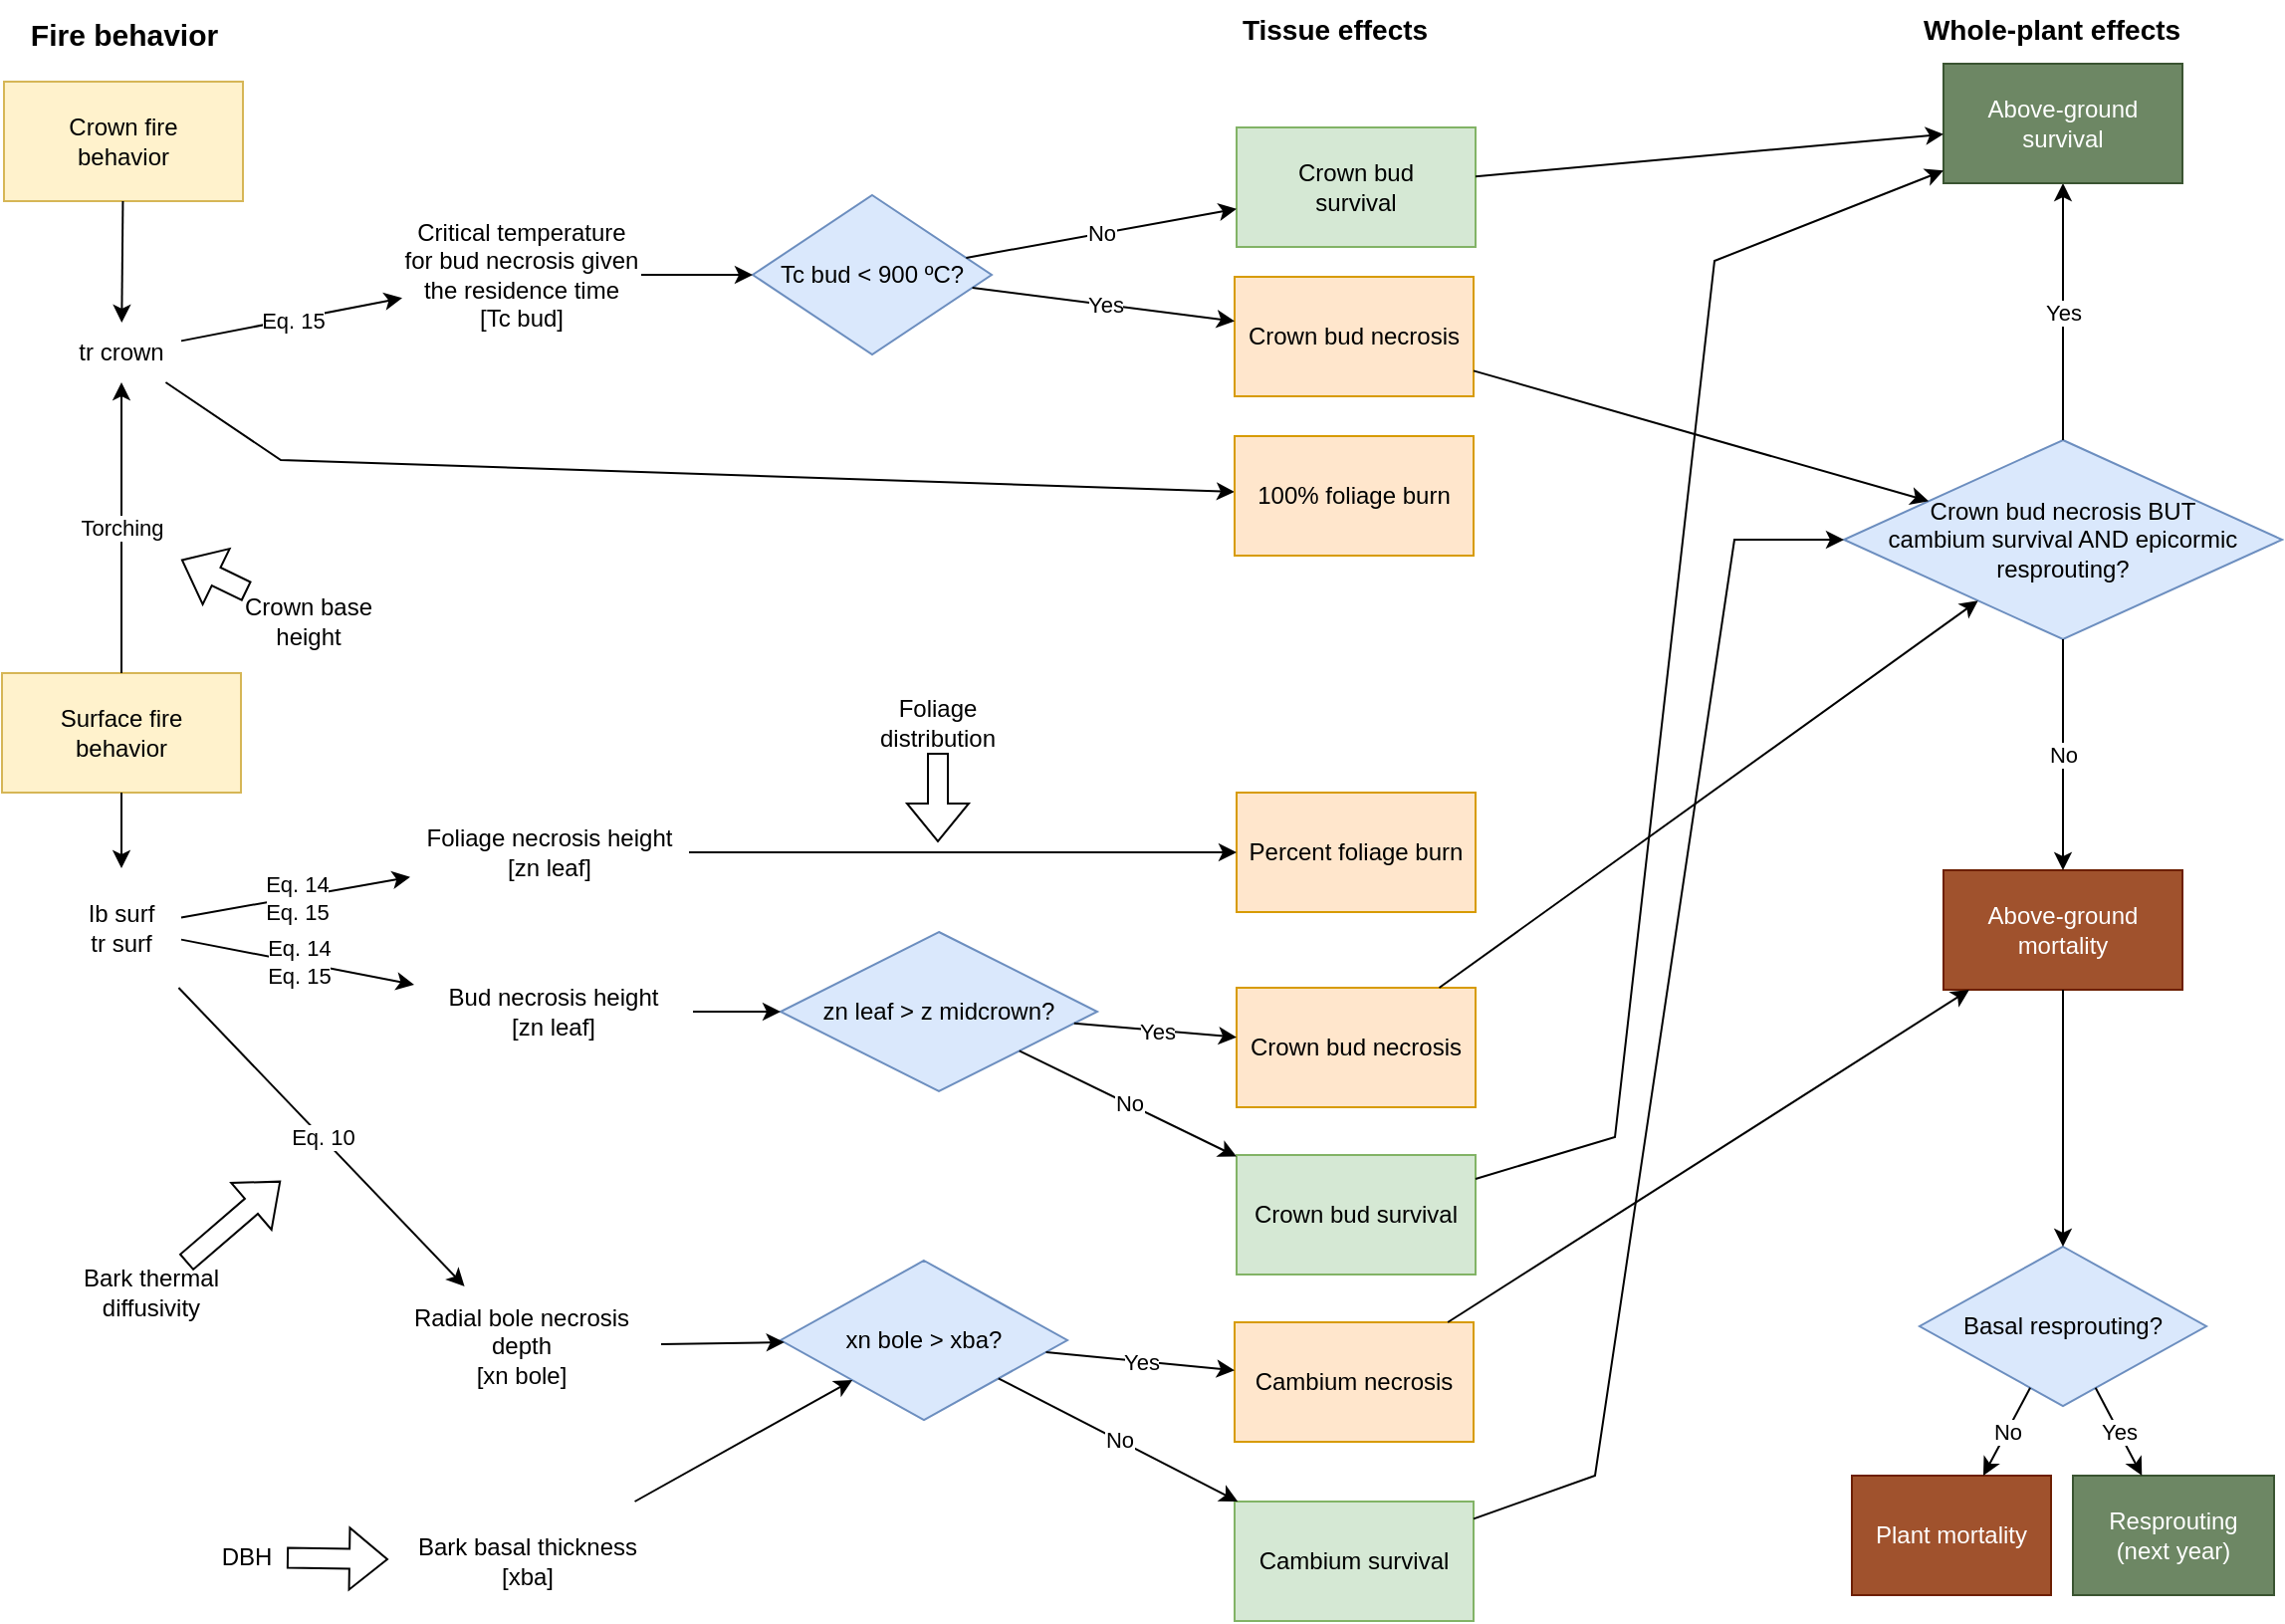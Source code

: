 <mxfile version="21.3.3" type="github">
  <diagram name="Pàgina-1" id="bBgiHrPNS2ZgieH73Jew">
    <mxGraphModel dx="1434" dy="822" grid="1" gridSize="10" guides="1" tooltips="1" connect="1" arrows="1" fold="1" page="1" pageScale="1" pageWidth="1169" pageHeight="827" math="0" shadow="0">
      <root>
        <mxCell id="0" />
        <mxCell id="1" parent="0" />
        <mxCell id="AxkiLZUDBh2oXADrsPW7-1" value="&lt;div&gt;Crown fire&lt;/div&gt;&lt;div&gt;behavior&lt;br&gt;&lt;/div&gt;" style="rounded=0;whiteSpace=wrap;html=1;fillColor=#fff2cc;strokeColor=#d6b656;" parent="1" vertex="1">
          <mxGeometry x="21" y="50" width="120" height="60" as="geometry" />
        </mxCell>
        <mxCell id="AxkiLZUDBh2oXADrsPW7-3" value="tr crown" style="text;html=1;strokeColor=none;fillColor=none;align=center;verticalAlign=middle;whiteSpace=wrap;rounded=0;" parent="1" vertex="1">
          <mxGeometry x="50" y="171" width="60" height="30" as="geometry" />
        </mxCell>
        <mxCell id="AxkiLZUDBh2oXADrsPW7-6" value="Tc bud &amp;lt; 900 ºC?" style="rhombus;whiteSpace=wrap;html=1;fillColor=#dae8fc;strokeColor=#6c8ebf;" parent="1" vertex="1">
          <mxGeometry x="397" y="107" width="120" height="80" as="geometry" />
        </mxCell>
        <mxCell id="AxkiLZUDBh2oXADrsPW7-8" value="&lt;div&gt;Critical temperature for bud necrosis given the residence time&lt;br&gt;&lt;/div&gt;&lt;div&gt;[Tc bud]&lt;/div&gt;" style="text;html=1;strokeColor=none;fillColor=none;align=center;verticalAlign=middle;whiteSpace=wrap;rounded=0;" parent="1" vertex="1">
          <mxGeometry x="221" y="117" width="120" height="60" as="geometry" />
        </mxCell>
        <mxCell id="AxkiLZUDBh2oXADrsPW7-9" value="" style="endArrow=classic;html=1;rounded=0;" parent="1" source="AxkiLZUDBh2oXADrsPW7-3" target="AxkiLZUDBh2oXADrsPW7-8" edge="1">
          <mxGeometry relative="1" as="geometry">
            <mxPoint x="130" y="147" as="sourcePoint" />
            <mxPoint x="500" y="407" as="targetPoint" />
          </mxGeometry>
        </mxCell>
        <mxCell id="AxkiLZUDBh2oXADrsPW7-10" value="Eq. 15" style="edgeLabel;resizable=0;html=1;align=center;verticalAlign=middle;" parent="AxkiLZUDBh2oXADrsPW7-9" connectable="0" vertex="1">
          <mxGeometry relative="1" as="geometry" />
        </mxCell>
        <mxCell id="AxkiLZUDBh2oXADrsPW7-11" value="" style="endArrow=classic;html=1;rounded=0;" parent="1" source="AxkiLZUDBh2oXADrsPW7-8" target="AxkiLZUDBh2oXADrsPW7-6" edge="1">
          <mxGeometry width="50" height="50" relative="1" as="geometry">
            <mxPoint x="400" y="427" as="sourcePoint" />
            <mxPoint x="450" y="377" as="targetPoint" />
          </mxGeometry>
        </mxCell>
        <mxCell id="AxkiLZUDBh2oXADrsPW7-13" value="Crown bud necrosis" style="rounded=0;whiteSpace=wrap;html=1;fillColor=#ffe6cc;strokeColor=#d79b00;" parent="1" vertex="1">
          <mxGeometry x="639" y="148" width="120" height="60" as="geometry" />
        </mxCell>
        <mxCell id="AxkiLZUDBh2oXADrsPW7-14" value="" style="endArrow=classic;html=1;rounded=0;" parent="1" source="AxkiLZUDBh2oXADrsPW7-6" target="AxkiLZUDBh2oXADrsPW7-13" edge="1">
          <mxGeometry relative="1" as="geometry">
            <mxPoint x="520" y="147" as="sourcePoint" />
            <mxPoint x="231" y="159" as="targetPoint" />
          </mxGeometry>
        </mxCell>
        <mxCell id="AxkiLZUDBh2oXADrsPW7-15" value="Yes" style="edgeLabel;resizable=0;html=1;align=center;verticalAlign=middle;" parent="AxkiLZUDBh2oXADrsPW7-14" connectable="0" vertex="1">
          <mxGeometry relative="1" as="geometry" />
        </mxCell>
        <mxCell id="AxkiLZUDBh2oXADrsPW7-26" value="" style="endArrow=classic;html=1;rounded=0;" parent="1" source="AxkiLZUDBh2oXADrsPW7-3" target="AxkiLZUDBh2oXADrsPW7-29" edge="1">
          <mxGeometry width="50" height="50" relative="1" as="geometry">
            <mxPoint x="344" y="258.225" as="sourcePoint" />
            <mxPoint x="401" y="256" as="targetPoint" />
            <Array as="points">
              <mxPoint x="160" y="240" />
            </Array>
          </mxGeometry>
        </mxCell>
        <mxCell id="AxkiLZUDBh2oXADrsPW7-29" value="&lt;div&gt;100% foliage burn&lt;/div&gt;" style="rounded=0;whiteSpace=wrap;html=1;fillColor=#ffe6cc;strokeColor=#d79b00;" parent="1" vertex="1">
          <mxGeometry x="639" y="228" width="120" height="60" as="geometry" />
        </mxCell>
        <mxCell id="AxkiLZUDBh2oXADrsPW7-31" value="&lt;div&gt;Crown bud &lt;br&gt;&lt;/div&gt;&lt;div&gt;survival&lt;/div&gt;" style="rounded=0;whiteSpace=wrap;html=1;fillColor=#d5e8d4;strokeColor=#82b366;" parent="1" vertex="1">
          <mxGeometry x="640" y="73" width="120" height="60" as="geometry" />
        </mxCell>
        <mxCell id="AxkiLZUDBh2oXADrsPW7-32" value="" style="endArrow=classic;html=1;rounded=0;" parent="1" source="AxkiLZUDBh2oXADrsPW7-6" target="AxkiLZUDBh2oXADrsPW7-31" edge="1">
          <mxGeometry relative="1" as="geometry">
            <mxPoint x="507" y="291" as="sourcePoint" />
            <mxPoint x="640" y="336" as="targetPoint" />
            <Array as="points" />
          </mxGeometry>
        </mxCell>
        <mxCell id="AxkiLZUDBh2oXADrsPW7-33" value="No" style="edgeLabel;resizable=0;html=1;align=center;verticalAlign=middle;" parent="AxkiLZUDBh2oXADrsPW7-32" connectable="0" vertex="1">
          <mxGeometry relative="1" as="geometry" />
        </mxCell>
        <mxCell id="AxkiLZUDBh2oXADrsPW7-34" value="&lt;div&gt;Surface fire &lt;br&gt;&lt;/div&gt;&lt;div&gt;behavior&lt;/div&gt;" style="rounded=0;whiteSpace=wrap;html=1;fillColor=#fff2cc;strokeColor=#d6b656;" parent="1" vertex="1">
          <mxGeometry x="20" y="347" width="120" height="60" as="geometry" />
        </mxCell>
        <mxCell id="AxkiLZUDBh2oXADrsPW7-35" value="" style="endArrow=classic;html=1;rounded=0;" parent="1" source="AxkiLZUDBh2oXADrsPW7-1" target="AxkiLZUDBh2oXADrsPW7-3" edge="1">
          <mxGeometry width="50" height="50" relative="1" as="geometry">
            <mxPoint x="351" y="157" as="sourcePoint" />
            <mxPoint x="407" y="157" as="targetPoint" />
          </mxGeometry>
        </mxCell>
        <mxCell id="AxkiLZUDBh2oXADrsPW7-36" value="&lt;div&gt;Ib surf&lt;br&gt;&lt;/div&gt;&lt;div&gt;tr surf&lt;/div&gt;" style="text;html=1;strokeColor=none;fillColor=none;align=center;verticalAlign=middle;whiteSpace=wrap;rounded=0;" parent="1" vertex="1">
          <mxGeometry x="50" y="445" width="60" height="60" as="geometry" />
        </mxCell>
        <mxCell id="AxkiLZUDBh2oXADrsPW7-37" value="&lt;div&gt;Foliage necrosis height&lt;br&gt;&lt;/div&gt;&lt;div&gt;[zn leaf]&lt;/div&gt;" style="text;html=1;strokeColor=none;fillColor=none;align=center;verticalAlign=middle;whiteSpace=wrap;rounded=0;" parent="1" vertex="1">
          <mxGeometry x="225" y="407" width="140" height="60" as="geometry" />
        </mxCell>
        <mxCell id="AxkiLZUDBh2oXADrsPW7-38" value="&lt;div&gt;Bud necrosis height&lt;br&gt;&lt;/div&gt;&lt;div&gt;[zn leaf]&lt;/div&gt;" style="text;html=1;strokeColor=none;fillColor=none;align=center;verticalAlign=middle;whiteSpace=wrap;rounded=0;" parent="1" vertex="1">
          <mxGeometry x="227" y="487" width="140" height="60" as="geometry" />
        </mxCell>
        <mxCell id="AxkiLZUDBh2oXADrsPW7-39" value="&lt;div&gt;Percent foliage burn&lt;/div&gt;" style="rounded=0;whiteSpace=wrap;html=1;fillColor=#ffe6cc;strokeColor=#d79b00;" parent="1" vertex="1">
          <mxGeometry x="640" y="407" width="120" height="60" as="geometry" />
        </mxCell>
        <mxCell id="AxkiLZUDBh2oXADrsPW7-40" value="" style="endArrow=classic;html=1;rounded=0;" parent="1" source="AxkiLZUDBh2oXADrsPW7-37" target="AxkiLZUDBh2oXADrsPW7-39" edge="1">
          <mxGeometry width="50" height="50" relative="1" as="geometry">
            <mxPoint x="354" y="232" as="sourcePoint" />
            <mxPoint x="407" y="232" as="targetPoint" />
          </mxGeometry>
        </mxCell>
        <mxCell id="AxkiLZUDBh2oXADrsPW7-41" value="zn leaf &amp;gt; z midcrown?" style="rhombus;whiteSpace=wrap;html=1;fillColor=#dae8fc;strokeColor=#6c8ebf;" parent="1" vertex="1">
          <mxGeometry x="411" y="477" width="159" height="80" as="geometry" />
        </mxCell>
        <mxCell id="AxkiLZUDBh2oXADrsPW7-42" value="Crown bud necrosis" style="rounded=0;whiteSpace=wrap;html=1;fillColor=#ffe6cc;strokeColor=#d79b00;" parent="1" vertex="1">
          <mxGeometry x="640" y="505" width="120" height="60" as="geometry" />
        </mxCell>
        <mxCell id="AxkiLZUDBh2oXADrsPW7-43" value="" style="endArrow=classic;html=1;rounded=0;" parent="1" source="AxkiLZUDBh2oXADrsPW7-41" target="AxkiLZUDBh2oXADrsPW7-42" edge="1">
          <mxGeometry relative="1" as="geometry">
            <mxPoint x="530" y="605" as="sourcePoint" />
            <mxPoint x="241" y="617" as="targetPoint" />
          </mxGeometry>
        </mxCell>
        <mxCell id="AxkiLZUDBh2oXADrsPW7-44" value="Yes" style="edgeLabel;resizable=0;html=1;align=center;verticalAlign=middle;" parent="AxkiLZUDBh2oXADrsPW7-43" connectable="0" vertex="1">
          <mxGeometry relative="1" as="geometry" />
        </mxCell>
        <mxCell id="AxkiLZUDBh2oXADrsPW7-45" value="Crown bud survival" style="rounded=0;whiteSpace=wrap;html=1;fillColor=#d5e8d4;strokeColor=#82b366;" parent="1" vertex="1">
          <mxGeometry x="640" y="589" width="120" height="60" as="geometry" />
        </mxCell>
        <mxCell id="AxkiLZUDBh2oXADrsPW7-46" value="" style="endArrow=classic;html=1;rounded=0;" parent="1" source="AxkiLZUDBh2oXADrsPW7-41" target="AxkiLZUDBh2oXADrsPW7-45" edge="1">
          <mxGeometry relative="1" as="geometry">
            <mxPoint x="517" y="749" as="sourcePoint" />
            <mxPoint x="650" y="794" as="targetPoint" />
            <Array as="points" />
          </mxGeometry>
        </mxCell>
        <mxCell id="AxkiLZUDBh2oXADrsPW7-47" value="No" style="edgeLabel;resizable=0;html=1;align=center;verticalAlign=middle;" parent="AxkiLZUDBh2oXADrsPW7-46" connectable="0" vertex="1">
          <mxGeometry relative="1" as="geometry" />
        </mxCell>
        <mxCell id="AxkiLZUDBh2oXADrsPW7-48" value="" style="endArrow=classic;html=1;rounded=0;" parent="1" source="AxkiLZUDBh2oXADrsPW7-38" edge="1">
          <mxGeometry width="50" height="50" relative="1" as="geometry">
            <mxPoint x="354" y="232" as="sourcePoint" />
            <mxPoint x="411" y="517" as="targetPoint" />
          </mxGeometry>
        </mxCell>
        <mxCell id="AxkiLZUDBh2oXADrsPW7-49" value="" style="endArrow=classic;html=1;rounded=0;" parent="1" source="AxkiLZUDBh2oXADrsPW7-36" target="AxkiLZUDBh2oXADrsPW7-37" edge="1">
          <mxGeometry relative="1" as="geometry">
            <mxPoint x="120" y="163" as="sourcePoint" />
            <mxPoint x="234" y="208" as="targetPoint" />
          </mxGeometry>
        </mxCell>
        <mxCell id="AxkiLZUDBh2oXADrsPW7-50" value="&lt;div&gt;Eq. 14&lt;/div&gt;&lt;div&gt;Eq. 15&lt;br&gt;&lt;/div&gt;" style="edgeLabel;resizable=0;html=1;align=center;verticalAlign=middle;" parent="AxkiLZUDBh2oXADrsPW7-49" connectable="0" vertex="1">
          <mxGeometry relative="1" as="geometry" />
        </mxCell>
        <mxCell id="AxkiLZUDBh2oXADrsPW7-51" value="" style="endArrow=classic;html=1;rounded=0;" parent="1" source="AxkiLZUDBh2oXADrsPW7-36" target="AxkiLZUDBh2oXADrsPW7-38" edge="1">
          <mxGeometry relative="1" as="geometry">
            <mxPoint x="124" y="477" as="sourcePoint" />
            <mxPoint x="220" y="460" as="targetPoint" />
          </mxGeometry>
        </mxCell>
        <mxCell id="AxkiLZUDBh2oXADrsPW7-52" value="&lt;div&gt;Eq. 14&lt;/div&gt;&lt;div&gt;Eq. 15&lt;br&gt;&lt;/div&gt;" style="edgeLabel;resizable=0;html=1;align=center;verticalAlign=middle;" parent="AxkiLZUDBh2oXADrsPW7-51" connectable="0" vertex="1">
          <mxGeometry relative="1" as="geometry" />
        </mxCell>
        <mxCell id="AxkiLZUDBh2oXADrsPW7-53" value="" style="endArrow=classic;html=1;rounded=0;" parent="1" source="AxkiLZUDBh2oXADrsPW7-34" target="AxkiLZUDBh2oXADrsPW7-36" edge="1">
          <mxGeometry width="50" height="50" relative="1" as="geometry">
            <mxPoint x="90" y="72" as="sourcePoint" />
            <mxPoint x="90" y="136" as="targetPoint" />
          </mxGeometry>
        </mxCell>
        <mxCell id="AxkiLZUDBh2oXADrsPW7-54" value="&lt;div&gt;Radial bole necrosis depth&lt;br&gt;&lt;/div&gt;&lt;div&gt;[xn bole]&lt;/div&gt;" style="text;html=1;strokeColor=none;fillColor=none;align=center;verticalAlign=middle;whiteSpace=wrap;rounded=0;" parent="1" vertex="1">
          <mxGeometry x="211" y="655" width="140" height="60" as="geometry" />
        </mxCell>
        <mxCell id="AxkiLZUDBh2oXADrsPW7-55" value="xn bole &amp;gt; xba?" style="rhombus;whiteSpace=wrap;html=1;fillColor=#dae8fc;strokeColor=#6c8ebf;" parent="1" vertex="1">
          <mxGeometry x="411" y="642" width="144" height="80" as="geometry" />
        </mxCell>
        <mxCell id="AxkiLZUDBh2oXADrsPW7-56" value="" style="endArrow=classic;html=1;rounded=0;" parent="1" source="AxkiLZUDBh2oXADrsPW7-54" target="AxkiLZUDBh2oXADrsPW7-55" edge="1">
          <mxGeometry width="50" height="50" relative="1" as="geometry">
            <mxPoint x="377" y="527" as="sourcePoint" />
            <mxPoint x="421" y="527" as="targetPoint" />
          </mxGeometry>
        </mxCell>
        <mxCell id="AxkiLZUDBh2oXADrsPW7-57" value="Foliage distribution" style="text;html=1;strokeColor=none;fillColor=none;align=center;verticalAlign=middle;whiteSpace=wrap;rounded=0;" parent="1" vertex="1">
          <mxGeometry x="460" y="357" width="60" height="30" as="geometry" />
        </mxCell>
        <mxCell id="AxkiLZUDBh2oXADrsPW7-58" value="" style="shape=flexArrow;endArrow=classic;html=1;rounded=0;" parent="1" source="AxkiLZUDBh2oXADrsPW7-57" edge="1">
          <mxGeometry width="50" height="50" relative="1" as="geometry">
            <mxPoint x="483" y="372" as="sourcePoint" />
            <mxPoint x="490" y="432" as="targetPoint" />
          </mxGeometry>
        </mxCell>
        <mxCell id="AxkiLZUDBh2oXADrsPW7-64" value="Cambium necrosis" style="rounded=0;whiteSpace=wrap;html=1;fillColor=#ffe6cc;strokeColor=#d79b00;" parent="1" vertex="1">
          <mxGeometry x="639" y="673" width="120" height="60" as="geometry" />
        </mxCell>
        <mxCell id="AxkiLZUDBh2oXADrsPW7-65" value="" style="endArrow=classic;html=1;rounded=0;" parent="1" source="AxkiLZUDBh2oXADrsPW7-55" target="AxkiLZUDBh2oXADrsPW7-64" edge="1">
          <mxGeometry relative="1" as="geometry">
            <mxPoint x="557" y="691" as="sourcePoint" />
            <mxPoint x="240" y="785" as="targetPoint" />
          </mxGeometry>
        </mxCell>
        <mxCell id="AxkiLZUDBh2oXADrsPW7-66" value="Yes" style="edgeLabel;resizable=0;html=1;align=center;verticalAlign=middle;" parent="AxkiLZUDBh2oXADrsPW7-65" connectable="0" vertex="1">
          <mxGeometry relative="1" as="geometry" />
        </mxCell>
        <mxCell id="AxkiLZUDBh2oXADrsPW7-67" value="Cambium survival" style="rounded=0;whiteSpace=wrap;html=1;fillColor=#d5e8d4;strokeColor=#82b366;" parent="1" vertex="1">
          <mxGeometry x="639" y="763" width="120" height="60" as="geometry" />
        </mxCell>
        <mxCell id="AxkiLZUDBh2oXADrsPW7-68" value="" style="endArrow=classic;html=1;rounded=0;" parent="1" source="AxkiLZUDBh2oXADrsPW7-55" target="AxkiLZUDBh2oXADrsPW7-67" edge="1">
          <mxGeometry relative="1" as="geometry">
            <mxPoint x="529" y="705" as="sourcePoint" />
            <mxPoint x="649" y="962" as="targetPoint" />
            <Array as="points" />
          </mxGeometry>
        </mxCell>
        <mxCell id="AxkiLZUDBh2oXADrsPW7-69" value="No" style="edgeLabel;resizable=0;html=1;align=center;verticalAlign=middle;" parent="AxkiLZUDBh2oXADrsPW7-68" connectable="0" vertex="1">
          <mxGeometry relative="1" as="geometry" />
        </mxCell>
        <mxCell id="AxkiLZUDBh2oXADrsPW7-71" value="" style="endArrow=classic;html=1;rounded=0;" parent="1" source="AxkiLZUDBh2oXADrsPW7-36" target="AxkiLZUDBh2oXADrsPW7-54" edge="1">
          <mxGeometry relative="1" as="geometry">
            <mxPoint x="120" y="491" as="sourcePoint" />
            <mxPoint x="237" y="513" as="targetPoint" />
          </mxGeometry>
        </mxCell>
        <mxCell id="AxkiLZUDBh2oXADrsPW7-72" value="&lt;div&gt;Eq. 10&lt;/div&gt;" style="edgeLabel;resizable=0;html=1;align=center;verticalAlign=middle;" parent="AxkiLZUDBh2oXADrsPW7-71" connectable="0" vertex="1">
          <mxGeometry relative="1" as="geometry" />
        </mxCell>
        <mxCell id="AxkiLZUDBh2oXADrsPW7-73" value="Bark thermal diffusivity" style="text;html=1;strokeColor=none;fillColor=none;align=center;verticalAlign=middle;whiteSpace=wrap;rounded=0;" parent="1" vertex="1">
          <mxGeometry x="50" y="643" width="90" height="30" as="geometry" />
        </mxCell>
        <mxCell id="AxkiLZUDBh2oXADrsPW7-74" value="" style="shape=flexArrow;endArrow=classic;html=1;rounded=0;" parent="1" source="AxkiLZUDBh2oXADrsPW7-73" edge="1">
          <mxGeometry width="50" height="50" relative="1" as="geometry">
            <mxPoint x="500" y="397" as="sourcePoint" />
            <mxPoint x="160" y="602" as="targetPoint" />
          </mxGeometry>
        </mxCell>
        <mxCell id="AxkiLZUDBh2oXADrsPW7-75" value="&lt;div&gt;Bark basal thickness&lt;br&gt;&lt;/div&gt;&lt;div&gt;[xba]&lt;br&gt;&lt;/div&gt;" style="text;html=1;strokeColor=none;fillColor=none;align=center;verticalAlign=middle;whiteSpace=wrap;rounded=0;" parent="1" vertex="1">
          <mxGeometry x="214" y="763" width="140" height="60" as="geometry" />
        </mxCell>
        <mxCell id="AxkiLZUDBh2oXADrsPW7-76" value="" style="endArrow=classic;html=1;rounded=0;" parent="1" source="AxkiLZUDBh2oXADrsPW7-75" target="AxkiLZUDBh2oXADrsPW7-55" edge="1">
          <mxGeometry width="50" height="50" relative="1" as="geometry">
            <mxPoint x="361" y="694" as="sourcePoint" />
            <mxPoint x="423" y="693" as="targetPoint" />
          </mxGeometry>
        </mxCell>
        <mxCell id="AxkiLZUDBh2oXADrsPW7-81" value="&lt;div&gt;Crown bud necrosis BUT&lt;/div&gt;&lt;div&gt;cambium survival AND epicormic &lt;br&gt;&lt;/div&gt;&lt;div&gt;resprouting?&lt;/div&gt;" style="rhombus;whiteSpace=wrap;html=1;fillColor=#dae8fc;strokeColor=#6c8ebf;" parent="1" vertex="1">
          <mxGeometry x="945" y="230" width="220" height="100" as="geometry" />
        </mxCell>
        <mxCell id="AxkiLZUDBh2oXADrsPW7-83" value="" style="endArrow=classic;html=1;rounded=0;" parent="1" source="AxkiLZUDBh2oXADrsPW7-13" target="AxkiLZUDBh2oXADrsPW7-81" edge="1">
          <mxGeometry width="50" height="50" relative="1" as="geometry">
            <mxPoint x="600" y="420" as="sourcePoint" />
            <mxPoint x="650" y="370" as="targetPoint" />
          </mxGeometry>
        </mxCell>
        <mxCell id="AxkiLZUDBh2oXADrsPW7-84" value="" style="endArrow=classic;html=1;rounded=0;" parent="1" source="AxkiLZUDBh2oXADrsPW7-42" target="AxkiLZUDBh2oXADrsPW7-81" edge="1">
          <mxGeometry width="50" height="50" relative="1" as="geometry">
            <mxPoint x="738" y="96" as="sourcePoint" />
            <mxPoint x="932" y="248" as="targetPoint" />
          </mxGeometry>
        </mxCell>
        <mxCell id="AxkiLZUDBh2oXADrsPW7-85" value="" style="endArrow=classic;html=1;rounded=0;" parent="1" source="AxkiLZUDBh2oXADrsPW7-81" target="AxkiLZUDBh2oXADrsPW7-101" edge="1">
          <mxGeometry relative="1" as="geometry">
            <mxPoint x="526" y="241" as="sourcePoint" />
            <mxPoint x="640" y="240" as="targetPoint" />
          </mxGeometry>
        </mxCell>
        <mxCell id="AxkiLZUDBh2oXADrsPW7-86" value="Yes" style="edgeLabel;resizable=0;html=1;align=center;verticalAlign=middle;" parent="AxkiLZUDBh2oXADrsPW7-85" connectable="0" vertex="1">
          <mxGeometry relative="1" as="geometry" />
        </mxCell>
        <mxCell id="AxkiLZUDBh2oXADrsPW7-87" value="&lt;div&gt;Above-ground&lt;/div&gt;&lt;div&gt;mortality&lt;br&gt;&lt;/div&gt;" style="rounded=0;whiteSpace=wrap;html=1;fillColor=#a0522d;fontColor=#ffffff;strokeColor=#6D1F00;" parent="1" vertex="1">
          <mxGeometry x="995" y="446" width="120" height="60" as="geometry" />
        </mxCell>
        <mxCell id="AxkiLZUDBh2oXADrsPW7-88" value="" style="endArrow=classic;html=1;rounded=0;" parent="1" source="AxkiLZUDBh2oXADrsPW7-81" target="AxkiLZUDBh2oXADrsPW7-87" edge="1">
          <mxGeometry relative="1" as="geometry">
            <mxPoint x="506" y="256" as="sourcePoint" />
            <mxPoint x="640" y="304" as="targetPoint" />
            <Array as="points" />
          </mxGeometry>
        </mxCell>
        <mxCell id="AxkiLZUDBh2oXADrsPW7-89" value="No" style="edgeLabel;resizable=0;html=1;align=center;verticalAlign=middle;" parent="AxkiLZUDBh2oXADrsPW7-88" connectable="0" vertex="1">
          <mxGeometry relative="1" as="geometry" />
        </mxCell>
        <mxCell id="AxkiLZUDBh2oXADrsPW7-90" value="" style="endArrow=classic;html=1;rounded=0;" parent="1" source="AxkiLZUDBh2oXADrsPW7-64" target="AxkiLZUDBh2oXADrsPW7-87" edge="1">
          <mxGeometry width="50" height="50" relative="1" as="geometry">
            <mxPoint x="750" y="515" as="sourcePoint" />
            <mxPoint x="1049" y="291" as="targetPoint" />
          </mxGeometry>
        </mxCell>
        <mxCell id="AxkiLZUDBh2oXADrsPW7-92" value="Basal resprouting?" style="rhombus;whiteSpace=wrap;html=1;fillColor=#dae8fc;strokeColor=#6c8ebf;" parent="1" vertex="1">
          <mxGeometry x="983" y="635" width="144" height="80" as="geometry" />
        </mxCell>
        <mxCell id="AxkiLZUDBh2oXADrsPW7-93" value="" style="endArrow=classic;html=1;rounded=0;" parent="1" source="AxkiLZUDBh2oXADrsPW7-87" target="AxkiLZUDBh2oXADrsPW7-92" edge="1">
          <mxGeometry width="50" height="50" relative="1" as="geometry">
            <mxPoint x="743" y="515" as="sourcePoint" />
            <mxPoint x="1024" y="263" as="targetPoint" />
          </mxGeometry>
        </mxCell>
        <mxCell id="AxkiLZUDBh2oXADrsPW7-95" value="Plant mortality" style="rounded=0;whiteSpace=wrap;html=1;fillColor=#a0522d;strokeColor=#6D1F00;fontColor=#ffffff;" parent="1" vertex="1">
          <mxGeometry x="949" y="750" width="100" height="60" as="geometry" />
        </mxCell>
        <mxCell id="AxkiLZUDBh2oXADrsPW7-96" value="" style="endArrow=classic;html=1;rounded=0;" parent="1" source="AxkiLZUDBh2oXADrsPW7-92" target="AxkiLZUDBh2oXADrsPW7-95" edge="1">
          <mxGeometry relative="1" as="geometry">
            <mxPoint x="1062" y="280" as="sourcePoint" />
            <mxPoint x="1065" y="546" as="targetPoint" />
            <Array as="points" />
          </mxGeometry>
        </mxCell>
        <mxCell id="AxkiLZUDBh2oXADrsPW7-97" value="No" style="edgeLabel;resizable=0;html=1;align=center;verticalAlign=middle;" parent="AxkiLZUDBh2oXADrsPW7-96" connectable="0" vertex="1">
          <mxGeometry relative="1" as="geometry" />
        </mxCell>
        <mxCell id="AxkiLZUDBh2oXADrsPW7-98" value="&lt;div&gt;Resprouting&lt;/div&gt;&lt;div&gt;(next year)&lt;br&gt;&lt;/div&gt;" style="rounded=0;whiteSpace=wrap;html=1;fillColor=#6d8764;strokeColor=#3A5431;fontColor=#ffffff;" parent="1" vertex="1">
          <mxGeometry x="1060" y="750" width="101" height="60" as="geometry" />
        </mxCell>
        <mxCell id="AxkiLZUDBh2oXADrsPW7-99" value="" style="endArrow=classic;html=1;rounded=0;" parent="1" source="AxkiLZUDBh2oXADrsPW7-92" target="AxkiLZUDBh2oXADrsPW7-98" edge="1">
          <mxGeometry relative="1" as="geometry">
            <mxPoint x="982" y="216" as="sourcePoint" />
            <mxPoint x="760" y="177" as="targetPoint" />
          </mxGeometry>
        </mxCell>
        <mxCell id="AxkiLZUDBh2oXADrsPW7-100" value="Yes" style="edgeLabel;resizable=0;html=1;align=center;verticalAlign=middle;" parent="AxkiLZUDBh2oXADrsPW7-99" connectable="0" vertex="1">
          <mxGeometry relative="1" as="geometry" />
        </mxCell>
        <mxCell id="AxkiLZUDBh2oXADrsPW7-101" value="&lt;div&gt;Above-ground&lt;/div&gt;&lt;div&gt;survival&lt;br&gt;&lt;/div&gt;" style="rounded=0;whiteSpace=wrap;html=1;fillColor=#6d8764;strokeColor=#3A5431;fontColor=#ffffff;" parent="1" vertex="1">
          <mxGeometry x="995" y="41" width="120" height="60" as="geometry" />
        </mxCell>
        <mxCell id="bId5LgiYHKoCAPE9A3Xx-1" value="" style="endArrow=classic;html=1;rounded=0;" edge="1" parent="1" source="AxkiLZUDBh2oXADrsPW7-34" target="AxkiLZUDBh2oXADrsPW7-3">
          <mxGeometry relative="1" as="geometry">
            <mxPoint x="119" y="515" as="sourcePoint" />
            <mxPoint x="262" y="665" as="targetPoint" />
          </mxGeometry>
        </mxCell>
        <mxCell id="bId5LgiYHKoCAPE9A3Xx-2" value="Torching" style="edgeLabel;resizable=0;html=1;align=center;verticalAlign=middle;" connectable="0" vertex="1" parent="bId5LgiYHKoCAPE9A3Xx-1">
          <mxGeometry relative="1" as="geometry" />
        </mxCell>
        <mxCell id="bId5LgiYHKoCAPE9A3Xx-3" value="Crown base height" style="text;html=1;strokeColor=none;fillColor=none;align=center;verticalAlign=middle;whiteSpace=wrap;rounded=0;" vertex="1" parent="1">
          <mxGeometry x="134" y="306" width="80" height="30" as="geometry" />
        </mxCell>
        <mxCell id="bId5LgiYHKoCAPE9A3Xx-4" value="" style="shape=flexArrow;endArrow=classic;html=1;rounded=0;" edge="1" parent="1" source="bId5LgiYHKoCAPE9A3Xx-3">
          <mxGeometry width="50" height="50" relative="1" as="geometry">
            <mxPoint x="500" y="397" as="sourcePoint" />
            <mxPoint x="110" y="290" as="targetPoint" />
          </mxGeometry>
        </mxCell>
        <mxCell id="bId5LgiYHKoCAPE9A3Xx-9" value="&lt;b&gt;&lt;font style=&quot;font-size: 15px;&quot;&gt;Fire behavior&lt;/font&gt;&lt;/b&gt;" style="text;html=1;align=center;verticalAlign=middle;resizable=0;points=[];autosize=1;strokeColor=none;fillColor=none;" vertex="1" parent="1">
          <mxGeometry x="21" y="11" width="120" height="30" as="geometry" />
        </mxCell>
        <mxCell id="bId5LgiYHKoCAPE9A3Xx-10" value="&lt;font style=&quot;font-size: 14px;&quot;&gt;&lt;b&gt;Tissue effects&lt;br&gt;&lt;/b&gt;&lt;/font&gt;" style="text;html=1;align=center;verticalAlign=middle;resizable=0;points=[];autosize=1;strokeColor=none;fillColor=none;" vertex="1" parent="1">
          <mxGeometry x="629" y="9" width="120" height="30" as="geometry" />
        </mxCell>
        <mxCell id="bId5LgiYHKoCAPE9A3Xx-11" value="&lt;font style=&quot;font-size: 14px;&quot;&gt;&lt;b&gt;Whole-plant effects&lt;br&gt;&lt;/b&gt;&lt;/font&gt;" style="text;html=1;align=center;verticalAlign=middle;resizable=0;points=[];autosize=1;strokeColor=none;fillColor=none;" vertex="1" parent="1">
          <mxGeometry x="974" y="9" width="150" height="30" as="geometry" />
        </mxCell>
        <mxCell id="bId5LgiYHKoCAPE9A3Xx-12" value="DBH" style="text;html=1;strokeColor=none;fillColor=none;align=center;verticalAlign=middle;whiteSpace=wrap;rounded=0;" vertex="1" parent="1">
          <mxGeometry x="123" y="776" width="40" height="30" as="geometry" />
        </mxCell>
        <mxCell id="bId5LgiYHKoCAPE9A3Xx-13" value="" style="shape=flexArrow;endArrow=classic;html=1;rounded=0;" edge="1" parent="1" source="bId5LgiYHKoCAPE9A3Xx-12" target="AxkiLZUDBh2oXADrsPW7-75">
          <mxGeometry width="50" height="50" relative="1" as="geometry">
            <mxPoint x="122" y="653" as="sourcePoint" />
            <mxPoint x="170" y="612" as="targetPoint" />
          </mxGeometry>
        </mxCell>
        <mxCell id="bId5LgiYHKoCAPE9A3Xx-15" value="" style="endArrow=classic;html=1;rounded=0;" edge="1" parent="1" source="AxkiLZUDBh2oXADrsPW7-31" target="AxkiLZUDBh2oXADrsPW7-101">
          <mxGeometry width="50" height="50" relative="1" as="geometry">
            <mxPoint x="759" y="192" as="sourcePoint" />
            <mxPoint x="982" y="232" as="targetPoint" />
          </mxGeometry>
        </mxCell>
        <mxCell id="bId5LgiYHKoCAPE9A3Xx-16" value="" style="endArrow=classic;html=1;rounded=0;" edge="1" parent="1" source="AxkiLZUDBh2oXADrsPW7-45" target="AxkiLZUDBh2oXADrsPW7-101">
          <mxGeometry width="50" height="50" relative="1" as="geometry">
            <mxPoint x="761" y="86" as="sourcePoint" />
            <mxPoint x="1000" y="82" as="targetPoint" />
            <Array as="points">
              <mxPoint x="830" y="580" />
              <mxPoint x="880" y="140" />
            </Array>
          </mxGeometry>
        </mxCell>
        <mxCell id="bId5LgiYHKoCAPE9A3Xx-17" value="" style="endArrow=classic;html=1;rounded=0;" edge="1" parent="1" source="AxkiLZUDBh2oXADrsPW7-67" target="AxkiLZUDBh2oXADrsPW7-81">
          <mxGeometry width="50" height="50" relative="1" as="geometry">
            <mxPoint x="770" y="611" as="sourcePoint" />
            <mxPoint x="1000" y="105" as="targetPoint" />
            <Array as="points">
              <mxPoint x="820" y="750" />
              <mxPoint x="890" y="280" />
            </Array>
          </mxGeometry>
        </mxCell>
      </root>
    </mxGraphModel>
  </diagram>
</mxfile>
